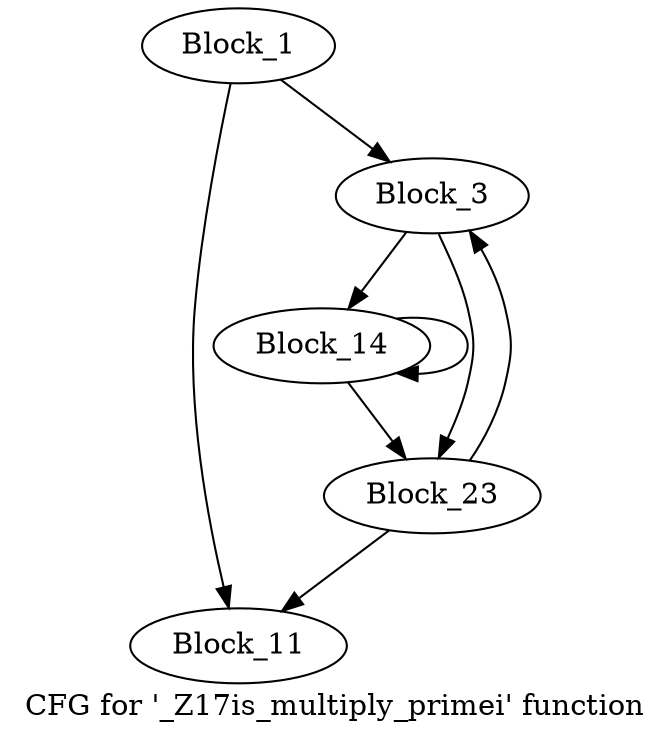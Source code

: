 digraph "CFG for '_Z17is_multiply_primei' function" {
	label="CFG for '_Z17is_multiply_primei' function";

	block_1 [label="Block_1"];
	block_1:s0 -> block_11;
	block_1:s1 -> block_3;
	block_3 [label="Block_3"];
	block_3:s0 -> block_14;
	block_3:s1 -> block_23;
	block_11 [label="Block_11"];
	block_14 [label="Block_14"];
	block_14:s0 -> block_14;
	block_14:s1 -> block_23;
	block_23 [label="Block_23"];
	block_23:s0 -> block_11;
	block_23:s1 -> block_3;
}
